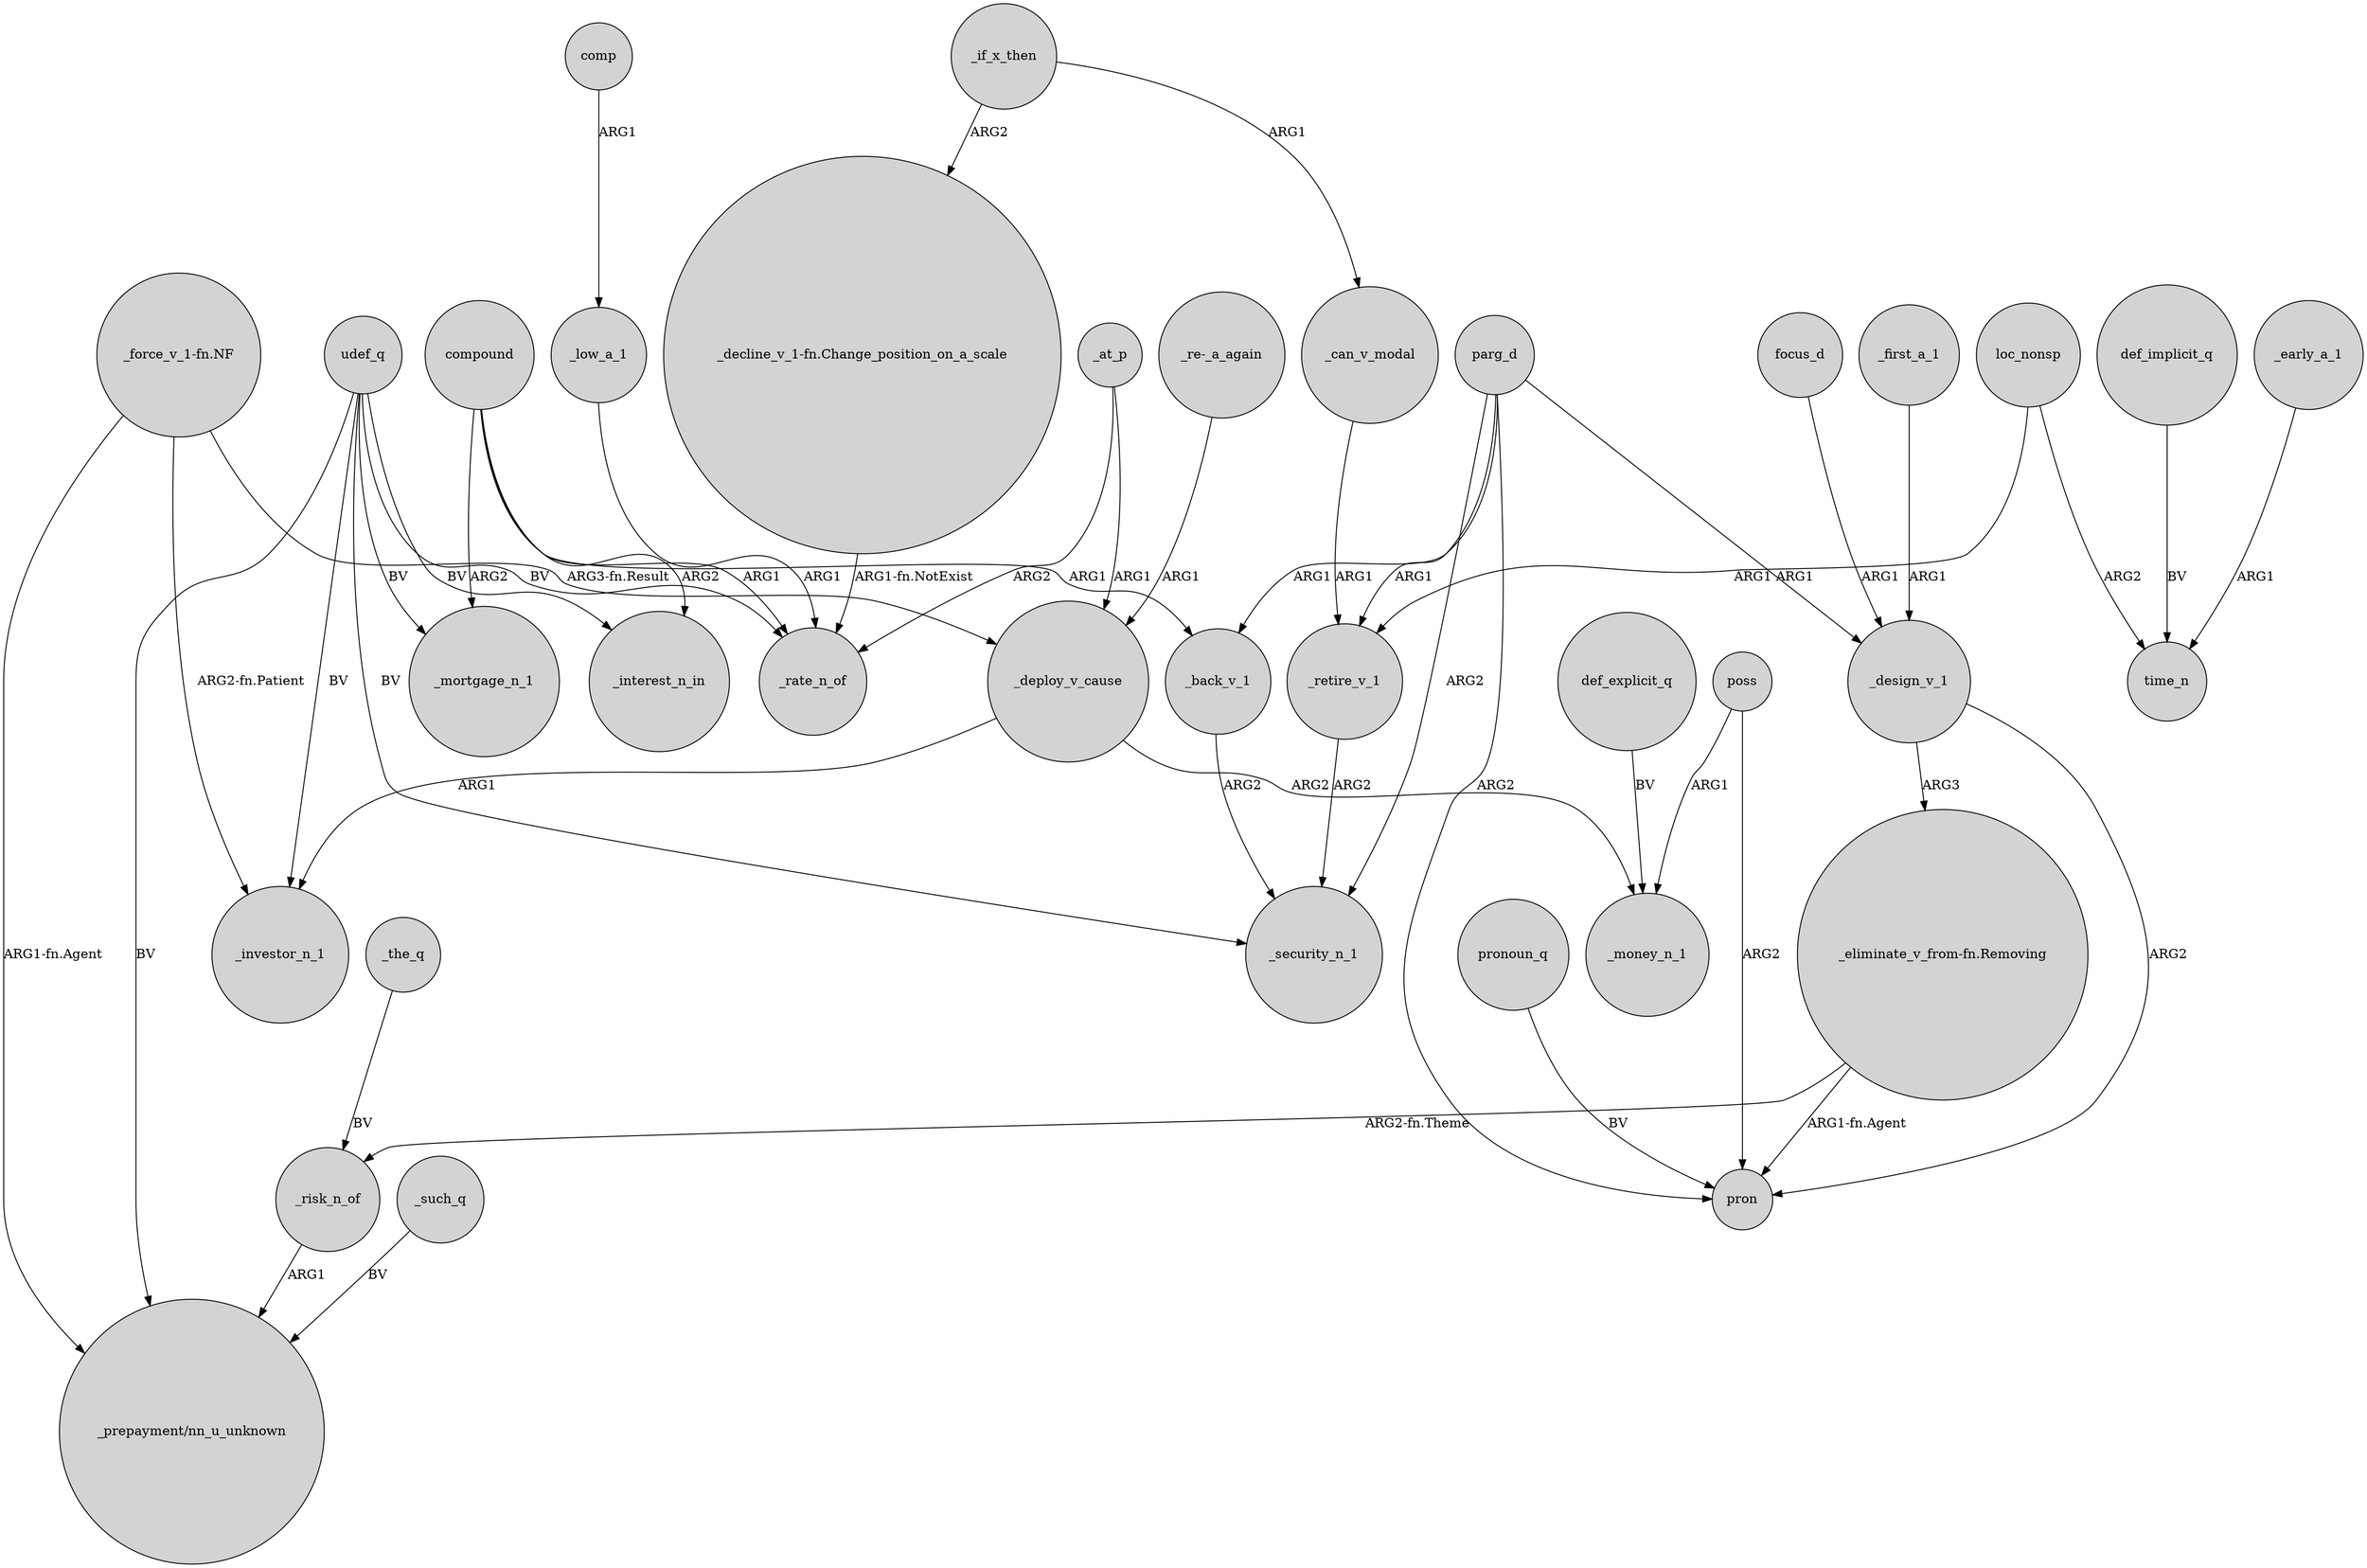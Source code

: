 digraph {
	node [shape=circle style=filled]
	_can_v_modal -> _retire_v_1 [label=ARG1]
	"_eliminate_v_from-fn.Removing" -> _risk_n_of [label="ARG2-fn.Theme"]
	_at_p -> _deploy_v_cause [label=ARG1]
	loc_nonsp -> _retire_v_1 [label=ARG1]
	"_force_v_1-fn.NF" -> _investor_n_1 [label="ARG2-fn.Patient"]
	udef_q -> _mortgage_n_1 [label=BV]
	poss -> pron [label=ARG2]
	_at_p -> _rate_n_of [label=ARG2]
	def_implicit_q -> time_n [label=BV]
	udef_q -> _investor_n_1 [label=BV]
	udef_q -> "_prepayment/nn_u_unknown" [label=BV]
	_if_x_then -> "_decline_v_1-fn.Change_position_on_a_scale" [label=ARG2]
	_deploy_v_cause -> _money_n_1 [label=ARG2]
	_design_v_1 -> "_eliminate_v_from-fn.Removing" [label=ARG3]
	compound -> _back_v_1 [label=ARG1]
	compound -> _mortgage_n_1 [label=ARG2]
	compound -> _rate_n_of [label=ARG1]
	parg_d -> _security_n_1 [label=ARG2]
	parg_d -> _retire_v_1 [label=ARG1]
	udef_q -> _rate_n_of [label=BV]
	_if_x_then -> _can_v_modal [label=ARG1]
	udef_q -> _interest_n_in [label=BV]
	compound -> _interest_n_in [label=ARG2]
	loc_nonsp -> time_n [label=ARG2]
	parg_d -> pron [label=ARG2]
	pronoun_q -> pron [label=BV]
	_low_a_1 -> _rate_n_of [label=ARG1]
	comp -> _low_a_1 [label=ARG1]
	_risk_n_of -> "_prepayment/nn_u_unknown" [label=ARG1]
	_design_v_1 -> pron [label=ARG2]
	_retire_v_1 -> _security_n_1 [label=ARG2]
	"_force_v_1-fn.NF" -> "_prepayment/nn_u_unknown" [label="ARG1-fn.Agent"]
	poss -> _money_n_1 [label=ARG1]
	"_decline_v_1-fn.Change_position_on_a_scale" -> _rate_n_of [label="ARG1-fn.NotExist"]
	parg_d -> _back_v_1 [label=ARG1]
	parg_d -> _design_v_1 [label=ARG1]
	_deploy_v_cause -> _investor_n_1 [label=ARG1]
	_back_v_1 -> _security_n_1 [label=ARG2]
	_first_a_1 -> _design_v_1 [label=ARG1]
	_early_a_1 -> time_n [label=ARG1]
	"_re-_a_again" -> _deploy_v_cause [label=ARG1]
	"_eliminate_v_from-fn.Removing" -> pron [label="ARG1-fn.Agent"]
	_such_q -> "_prepayment/nn_u_unknown" [label=BV]
	"_force_v_1-fn.NF" -> _deploy_v_cause [label="ARG3-fn.Result"]
	focus_d -> _design_v_1 [label=ARG1]
	_the_q -> _risk_n_of [label=BV]
	udef_q -> _security_n_1 [label=BV]
	def_explicit_q -> _money_n_1 [label=BV]
}
